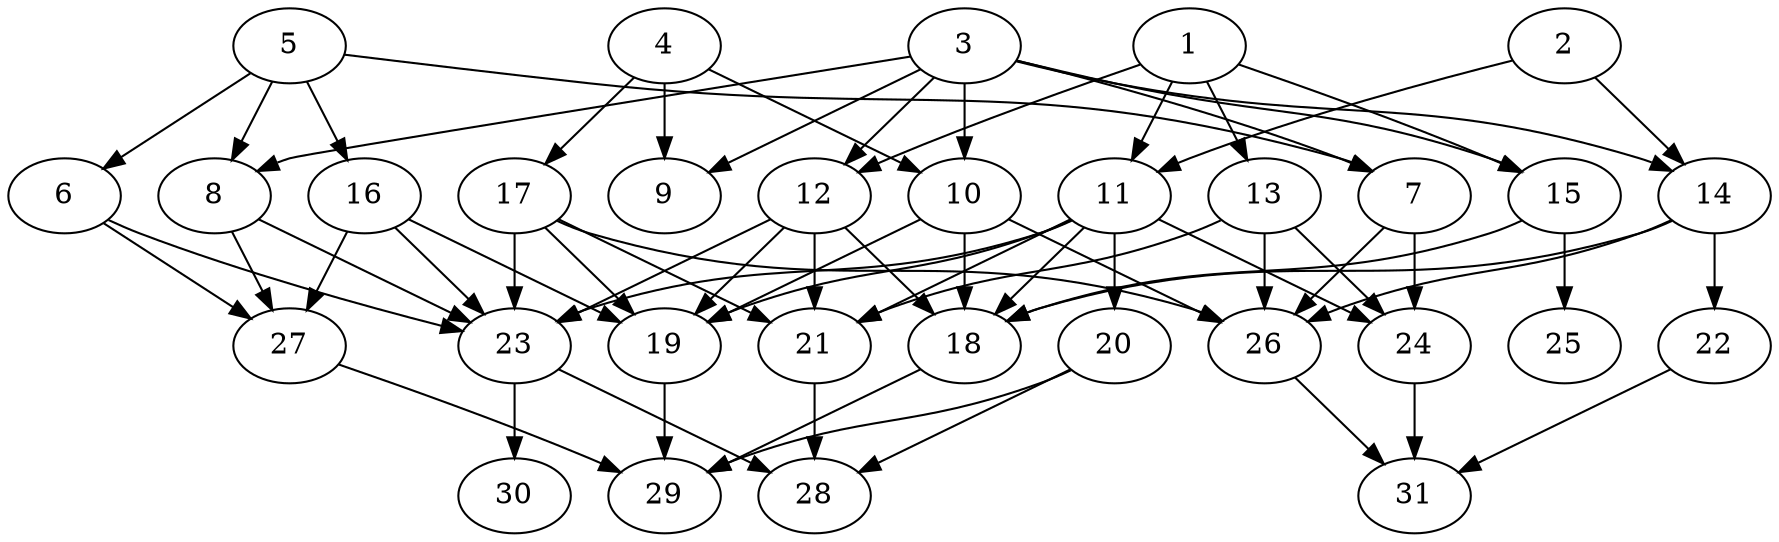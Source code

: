 // DAG (tier=2-normal, mode=compute, n=31, ccr=0.354, fat=0.615, density=0.440, regular=0.463, jump=0.157, mindata=524288, maxdata=8388608)
// DAG automatically generated by daggen at Sun Aug 24 16:33:33 2025
// /home/ermia/Project/Environments/daggen/bin/daggen --dot --ccr 0.354 --fat 0.615 --regular 0.463 --density 0.440 --jump 0.157 --mindata 524288 --maxdata 8388608 -n 31 
digraph G {
  1 [size="2528178945054878", alpha="0.05", expect_size="1264089472527439"]
  1 -> 11 [size ="108113218764800"]
  1 -> 12 [size ="108113218764800"]
  1 -> 13 [size ="108113218764800"]
  1 -> 15 [size ="108113218764800"]
  2 [size="259773113465691", alpha="0.02", expect_size="129886556732845"]
  2 -> 11 [size ="5235330252800"]
  2 -> 14 [size ="5235330252800"]
  3 [size="651133266733845632", alpha="0.08", expect_size="325566633366922816"]
  3 -> 7 [size ="543062677782528"]
  3 -> 8 [size ="543062677782528"]
  3 -> 9 [size ="543062677782528"]
  3 -> 10 [size ="543062677782528"]
  3 -> 12 [size ="543062677782528"]
  3 -> 14 [size ="543062677782528"]
  3 -> 15 [size ="543062677782528"]
  4 [size="491242347947308160", alpha="0.15", expect_size="245621173973654080"]
  4 -> 9 [size ="188471889100800"]
  4 -> 10 [size ="188471889100800"]
  4 -> 17 [size ="188471889100800"]
  5 [size="271459437472348544", alpha="0.17", expect_size="135729718736174272"]
  5 -> 6 [size ="146709405499392"]
  5 -> 7 [size ="146709405499392"]
  5 -> 8 [size ="146709405499392"]
  5 -> 16 [size ="146709405499392"]
  6 [size="267761047790449472", alpha="0.15", expect_size="133880523895224736"]
  6 -> 23 [size ="426092036882432"]
  6 -> 27 [size ="426092036882432"]
  7 [size="14684971311448974", alpha="0.03", expect_size="7342485655724487"]
  7 -> 24 [size ="516663627743232"]
  7 -> 26 [size ="516663627743232"]
  8 [size="110224382575355072", alpha="0.15", expect_size="55112191287677536"]
  8 -> 23 [size ="87409161142272"]
  8 -> 27 [size ="87409161142272"]
  9 [size="180305436580157325312", alpha="0.14", expect_size="90152718290078662656"]
  10 [size="521124450994611968", alpha="0.16", expect_size="260562225497305984"]
  10 -> 18 [size ="389488069050368"]
  10 -> 19 [size ="389488069050368"]
  10 -> 26 [size ="389488069050368"]
  11 [size="225382995908220384", alpha="0.05", expect_size="112691497954110192"]
  11 -> 18 [size ="295183572795392"]
  11 -> 19 [size ="295183572795392"]
  11 -> 20 [size ="295183572795392"]
  11 -> 21 [size ="295183572795392"]
  11 -> 23 [size ="295183572795392"]
  11 -> 24 [size ="295183572795392"]
  12 [size="5321688437863372", alpha="0.11", expect_size="2660844218931686"]
  12 -> 18 [size ="8523362598912"]
  12 -> 19 [size ="8523362598912"]
  12 -> 21 [size ="8523362598912"]
  12 -> 23 [size ="8523362598912"]
  13 [size="570417185375870080", alpha="0.12", expect_size="285208592687935040"]
  13 -> 21 [size ="324541821747200"]
  13 -> 24 [size ="324541821747200"]
  13 -> 26 [size ="324541821747200"]
  14 [size="14161673897444044", alpha="0.12", expect_size="7080836948722022"]
  14 -> 18 [size ="257366863904768"]
  14 -> 22 [size ="257366863904768"]
  14 -> 26 [size ="257366863904768"]
  15 [size="9690407613845471232", alpha="0.11", expect_size="4845203806922735616"]
  15 -> 18 [size ="36362300424192"]
  15 -> 25 [size ="36362300424192"]
  16 [size="4396016281639494", alpha="0.20", expect_size="2198008140819747"]
  16 -> 19 [size ="83447490019328"]
  16 -> 23 [size ="83447490019328"]
  16 -> 27 [size ="83447490019328"]
  17 [size="529702012436171648", alpha="0.14", expect_size="264851006218085824"]
  17 -> 19 [size ="438982198427648"]
  17 -> 21 [size ="438982198427648"]
  17 -> 23 [size ="438982198427648"]
  17 -> 26 [size ="438982198427648"]
  18 [size="10330172435829062", alpha="0.08", expect_size="5165086217914531"]
  18 -> 29 [size ="299879658160128"]
  19 [size="524148651270654016", alpha="0.14", expect_size="262074325635327008"]
  19 -> 29 [size ="241451191500800"]
  20 [size="385767301063582416896", alpha="0.12", expect_size="192883650531791208448"]
  20 -> 28 [size ="423942472859648"]
  20 -> 29 [size ="423942472859648"]
  21 [size="1899765479214998", alpha="0.18", expect_size="949882739607499"]
  21 -> 28 [size ="44956437708800"]
  22 [size="5149851026926847", alpha="0.13", expect_size="2574925513463423"]
  22 -> 31 [size ="132812141232128"]
  23 [size="3840750606236548", alpha="0.17", expect_size="1920375303118274"]
  23 -> 28 [size ="168287564464128"]
  23 -> 30 [size ="168287564464128"]
  24 [size="1048177628898394112", alpha="0.19", expect_size="524088814449197056"]
  24 -> 31 [size ="8254927142912"]
  25 [size="16120942821731138", alpha="0.11", expect_size="8060471410865569"]
  26 [size="47904843757119", alpha="0.13", expect_size="23952421878559"]
  26 -> 31 [size ="3121401036800"]
  27 [size="379614140736328433664", alpha="0.14", expect_size="189807070368164216832"]
  27 -> 29 [size ="419422355324928"]
  28 [size="145116529347024960", alpha="0.12", expect_size="72558264673512480"]
  29 [size="1233725961883936", alpha="0.13", expect_size="616862980941968"]
  30 [size="589963233301260", alpha="0.12", expect_size="294981616650630"]
  31 [size="68257406467667936", alpha="0.06", expect_size="34128703233833968"]
}